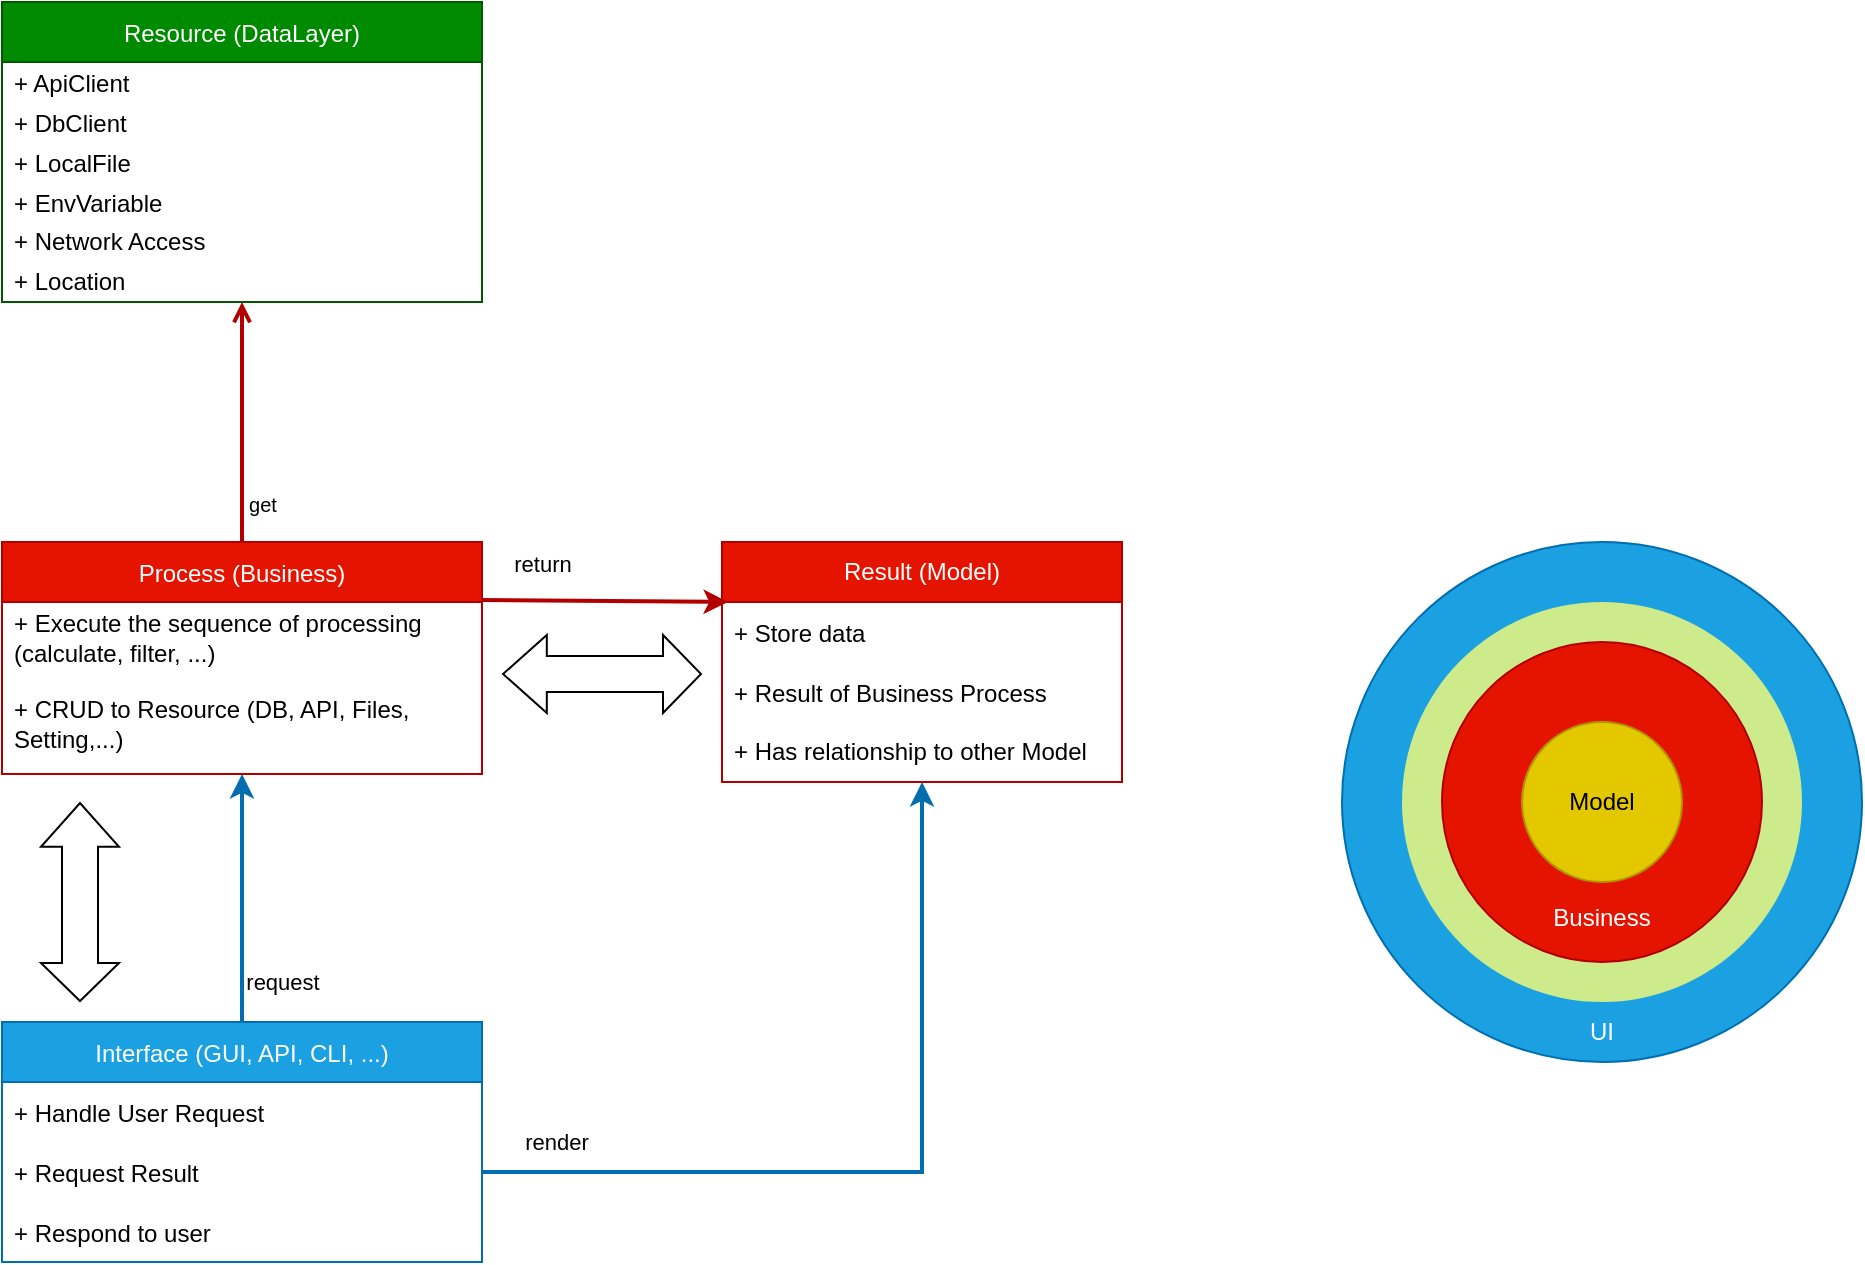 <mxfile version="16.0.0" type="device"><diagram id="OcH5_OHpOVhtE0wGuy3k" name="Page-1"><mxGraphModel dx="946" dy="1772" grid="1" gridSize="10" guides="1" tooltips="1" connect="1" arrows="1" fold="1" page="1" pageScale="1" pageWidth="850" pageHeight="1100" math="0" shadow="0"><root><mxCell id="0"/><mxCell id="1" parent="0"/><mxCell id="KYpw7FYSvGdbpbtmkUre-14" style="edgeStyle=orthogonalEdgeStyle;rounded=0;orthogonalLoop=1;jettySize=auto;html=1;exitX=0.5;exitY=0;exitDx=0;exitDy=0;strokeWidth=2;fillColor=#1ba1e2;strokeColor=#006EAF;" edge="1" parent="1" source="KYpw7FYSvGdbpbtmkUre-1" target="KYpw7FYSvGdbpbtmkUre-5"><mxGeometry relative="1" as="geometry"/></mxCell><mxCell id="KYpw7FYSvGdbpbtmkUre-19" value="request" style="edgeLabel;html=1;align=center;verticalAlign=middle;resizable=0;points=[];rotation=0;" vertex="1" connectable="0" parent="KYpw7FYSvGdbpbtmkUre-14"><mxGeometry x="0.05" y="2" relative="1" as="geometry"><mxPoint x="22" y="45" as="offset"/></mxGeometry></mxCell><mxCell id="KYpw7FYSvGdbpbtmkUre-1" value="Interface (GUI, API, CLI, ...)" style="swimlane;fontStyle=0;childLayout=stackLayout;horizontal=1;startSize=30;horizontalStack=0;resizeParent=1;resizeParentMax=0;resizeLast=0;collapsible=1;marginBottom=0;fillColor=#1ba1e2;fontColor=#ffffff;strokeColor=#006EAF;" vertex="1" parent="1"><mxGeometry x="80" y="280" width="240" height="120" as="geometry"/></mxCell><mxCell id="KYpw7FYSvGdbpbtmkUre-2" value="+ Handle User Request" style="text;strokeColor=none;fillColor=none;align=left;verticalAlign=middle;spacingLeft=4;spacingRight=4;overflow=hidden;points=[[0,0.5],[1,0.5]];portConstraint=eastwest;rotatable=0;" vertex="1" parent="KYpw7FYSvGdbpbtmkUre-1"><mxGeometry y="30" width="240" height="30" as="geometry"/></mxCell><mxCell id="KYpw7FYSvGdbpbtmkUre-3" value="+ Request Result" style="text;strokeColor=none;fillColor=none;align=left;verticalAlign=middle;spacingLeft=4;spacingRight=4;overflow=hidden;points=[[0,0.5],[1,0.5]];portConstraint=eastwest;rotatable=0;" vertex="1" parent="KYpw7FYSvGdbpbtmkUre-1"><mxGeometry y="60" width="240" height="30" as="geometry"/></mxCell><mxCell id="KYpw7FYSvGdbpbtmkUre-4" value="+ Respond to user" style="text;strokeColor=none;fillColor=none;align=left;verticalAlign=middle;spacingLeft=4;spacingRight=4;overflow=hidden;points=[[0,0.5],[1,0.5]];portConstraint=eastwest;rotatable=0;" vertex="1" parent="KYpw7FYSvGdbpbtmkUre-1"><mxGeometry y="90" width="240" height="30" as="geometry"/></mxCell><mxCell id="KYpw7FYSvGdbpbtmkUre-5" value="Process (Business)" style="swimlane;fontStyle=0;childLayout=stackLayout;horizontal=1;startSize=30;horizontalStack=0;resizeParent=1;resizeParentMax=0;resizeLast=0;collapsible=1;marginBottom=0;fillColor=#e51400;fontColor=#ffffff;strokeColor=#B20000;" vertex="1" parent="1"><mxGeometry x="80" y="40" width="240" height="116" as="geometry"/></mxCell><mxCell id="KYpw7FYSvGdbpbtmkUre-6" value="+ Execute the sequence of processing (calculate, filter, ...)" style="text;strokeColor=none;fillColor=none;align=left;verticalAlign=middle;spacingLeft=4;spacingRight=4;overflow=hidden;points=[[0,0.5],[1,0.5]];portConstraint=eastwest;rotatable=0;whiteSpace=wrap;" vertex="1" parent="KYpw7FYSvGdbpbtmkUre-5"><mxGeometry y="30" width="240" height="36" as="geometry"/></mxCell><mxCell id="KYpw7FYSvGdbpbtmkUre-7" value="+ CRUD to Resource (DB, API, Files, Setting,...)" style="text;strokeColor=none;fillColor=none;align=left;verticalAlign=middle;spacingLeft=4;spacingRight=4;overflow=hidden;points=[[0,0.5],[1,0.5]];portConstraint=eastwest;rotatable=0;whiteSpace=wrap;" vertex="1" parent="KYpw7FYSvGdbpbtmkUre-5"><mxGeometry y="66" width="240" height="50" as="geometry"/></mxCell><mxCell id="KYpw7FYSvGdbpbtmkUre-9" value="Result (Model)" style="swimlane;fontStyle=0;childLayout=stackLayout;horizontal=1;startSize=30;horizontalStack=0;resizeParent=1;resizeParentMax=0;resizeLast=0;collapsible=1;marginBottom=0;whiteSpace=wrap;fillColor=#e51400;strokeColor=#B20000;fontColor=#ffffff;" vertex="1" parent="1"><mxGeometry x="440" y="40" width="200" height="120" as="geometry"/></mxCell><mxCell id="KYpw7FYSvGdbpbtmkUre-22" value="+ Store data" style="text;strokeColor=none;fillColor=none;align=left;verticalAlign=middle;spacingLeft=4;spacingRight=4;overflow=hidden;points=[[0,0.5],[1,0.5]];portConstraint=eastwest;rotatable=0;" vertex="1" parent="KYpw7FYSvGdbpbtmkUre-9"><mxGeometry y="30" width="200" height="30" as="geometry"/></mxCell><mxCell id="KYpw7FYSvGdbpbtmkUre-10" value="+ Result of Business Process" style="text;strokeColor=none;fillColor=none;align=left;verticalAlign=middle;spacingLeft=4;spacingRight=4;overflow=hidden;points=[[0,0.5],[1,0.5]];portConstraint=eastwest;rotatable=0;" vertex="1" parent="KYpw7FYSvGdbpbtmkUre-9"><mxGeometry y="60" width="200" height="30" as="geometry"/></mxCell><mxCell id="KYpw7FYSvGdbpbtmkUre-12" value="+ Has relationship to other Model" style="text;strokeColor=none;fillColor=none;align=left;verticalAlign=middle;spacingLeft=4;spacingRight=4;overflow=hidden;points=[[0,0.5],[1,0.5]];portConstraint=eastwest;rotatable=0;whiteSpace=wrap;" vertex="1" parent="KYpw7FYSvGdbpbtmkUre-9"><mxGeometry y="90" width="200" height="30" as="geometry"/></mxCell><mxCell id="KYpw7FYSvGdbpbtmkUre-15" style="rounded=0;orthogonalLoop=1;jettySize=auto;html=1;exitX=1;exitY=0.25;exitDx=0;exitDy=0;strokeWidth=2;fillColor=#e51400;strokeColor=#B20000;entryX=0.015;entryY=0;entryDx=0;entryDy=0;entryPerimeter=0;" edge="1" parent="1" source="KYpw7FYSvGdbpbtmkUre-5" target="KYpw7FYSvGdbpbtmkUre-22"><mxGeometry relative="1" as="geometry"><mxPoint x="480" y="115" as="targetPoint"/></mxGeometry></mxCell><mxCell id="KYpw7FYSvGdbpbtmkUre-21" value="return" style="edgeLabel;html=1;align=center;verticalAlign=middle;resizable=0;points=[];" vertex="1" connectable="0" parent="KYpw7FYSvGdbpbtmkUre-15"><mxGeometry x="-0.087" relative="1" as="geometry"><mxPoint x="-26" y="-19" as="offset"/></mxGeometry></mxCell><mxCell id="KYpw7FYSvGdbpbtmkUre-16" style="edgeStyle=orthogonalEdgeStyle;rounded=0;orthogonalLoop=1;jettySize=auto;html=1;exitX=1;exitY=0.5;exitDx=0;exitDy=0;strokeWidth=2;fillColor=#1ba1e2;strokeColor=#006EAF;" edge="1" parent="1" source="KYpw7FYSvGdbpbtmkUre-3" target="KYpw7FYSvGdbpbtmkUre-9"><mxGeometry relative="1" as="geometry"/></mxCell><mxCell id="KYpw7FYSvGdbpbtmkUre-20" value="render" style="edgeLabel;html=1;align=center;verticalAlign=middle;resizable=0;points=[];" vertex="1" connectable="0" parent="KYpw7FYSvGdbpbtmkUre-16"><mxGeometry x="-0.503" y="-2" relative="1" as="geometry"><mxPoint x="-66" y="-17" as="offset"/></mxGeometry></mxCell><mxCell id="KYpw7FYSvGdbpbtmkUre-17" value="" style="shape=flexArrow;endArrow=classic;startArrow=classic;html=1;rounded=0;width=18;endSize=6.97;" edge="1" parent="1"><mxGeometry width="100" height="100" relative="1" as="geometry"><mxPoint x="119" y="270" as="sourcePoint"/><mxPoint x="119" y="170" as="targetPoint"/></mxGeometry></mxCell><mxCell id="KYpw7FYSvGdbpbtmkUre-18" value="" style="shape=flexArrow;endArrow=classic;startArrow=classic;html=1;rounded=0;width=18;endSize=6.97;" edge="1" parent="1"><mxGeometry width="100" height="100" relative="1" as="geometry"><mxPoint x="430" y="106" as="sourcePoint"/><mxPoint x="330" y="106" as="targetPoint"/></mxGeometry></mxCell><mxCell id="KYpw7FYSvGdbpbtmkUre-25" value="UI" style="ellipse;whiteSpace=wrap;html=1;aspect=fixed;fillColor=#1ba1e2;fontColor=#ffffff;strokeColor=#006EAF;verticalAlign=bottom;spacingBottom=6;" vertex="1" parent="1"><mxGeometry x="750" y="40" width="260" height="260" as="geometry"/></mxCell><mxCell id="KYpw7FYSvGdbpbtmkUre-26" value="" style="ellipse;whiteSpace=wrap;html=1;aspect=fixed;fillColor=#cdeb8b;strokeColor=none;verticalAlign=bottom;spacingBottom=9;" vertex="1" parent="1"><mxGeometry x="780" y="70" width="200" height="200" as="geometry"/></mxCell><mxCell id="KYpw7FYSvGdbpbtmkUre-24" value="Business&lt;br&gt;" style="ellipse;whiteSpace=wrap;html=1;aspect=fixed;fillColor=#e51400;fontColor=#ffffff;strokeColor=#B20000;verticalAlign=bottom;spacingBottom=13;" vertex="1" parent="1"><mxGeometry x="800" y="90" width="160" height="160" as="geometry"/></mxCell><mxCell id="KYpw7FYSvGdbpbtmkUre-23" value="Model" style="ellipse;whiteSpace=wrap;html=1;fillColor=#e3c800;strokeColor=#B09500;fontColor=#000000;" vertex="1" parent="1"><mxGeometry x="840" y="130" width="80" height="80" as="geometry"/></mxCell><mxCell id="KYpw7FYSvGdbpbtmkUre-40" value="Resource (DataLayer)" style="swimlane;fontStyle=0;childLayout=stackLayout;horizontal=1;startSize=30;horizontalStack=0;resizeParent=1;resizeParentMax=0;resizeLast=0;collapsible=1;marginBottom=0;fillColor=#008a00;strokeColor=#005700;fontColor=#ffffff;" vertex="1" parent="1"><mxGeometry x="80" y="-230" width="240" height="150" as="geometry"/></mxCell><mxCell id="KYpw7FYSvGdbpbtmkUre-44" value="+ ApiClient" style="text;strokeColor=none;fillColor=none;align=left;verticalAlign=middle;spacingLeft=4;spacingRight=4;overflow=hidden;points=[[0,0.5],[1,0.5]];portConstraint=eastwest;rotatable=0;" vertex="1" parent="KYpw7FYSvGdbpbtmkUre-40"><mxGeometry y="30" width="240" height="20" as="geometry"/></mxCell><mxCell id="KYpw7FYSvGdbpbtmkUre-45" value="+ DbClient" style="text;strokeColor=none;fillColor=none;align=left;verticalAlign=middle;spacingLeft=4;spacingRight=4;overflow=hidden;points=[[0,0.5],[1,0.5]];portConstraint=eastwest;rotatable=0;" vertex="1" parent="KYpw7FYSvGdbpbtmkUre-40"><mxGeometry y="50" width="240" height="20" as="geometry"/></mxCell><mxCell id="KYpw7FYSvGdbpbtmkUre-43" value="+ LocalFile" style="text;strokeColor=none;fillColor=none;align=left;verticalAlign=middle;spacingLeft=4;spacingRight=4;overflow=hidden;points=[[0,0.5],[1,0.5]];portConstraint=eastwest;rotatable=0;" vertex="1" parent="KYpw7FYSvGdbpbtmkUre-40"><mxGeometry y="70" width="240" height="20" as="geometry"/></mxCell><mxCell id="KYpw7FYSvGdbpbtmkUre-41" value="+ EnvVariable" style="text;strokeColor=none;fillColor=none;align=left;verticalAlign=middle;spacingLeft=4;spacingRight=4;overflow=hidden;points=[[0,0.5],[1,0.5]];portConstraint=eastwest;rotatable=0;" vertex="1" parent="KYpw7FYSvGdbpbtmkUre-40"><mxGeometry y="90" width="240" height="20" as="geometry"/></mxCell><mxCell id="KYpw7FYSvGdbpbtmkUre-46" value="+ Network Access" style="text;strokeColor=none;fillColor=none;align=left;verticalAlign=middle;spacingLeft=4;spacingRight=4;overflow=hidden;points=[[0,0.5],[1,0.5]];portConstraint=eastwest;rotatable=0;whiteSpace=wrap;" vertex="1" parent="KYpw7FYSvGdbpbtmkUre-40"><mxGeometry y="110" width="240" height="20" as="geometry"/></mxCell><mxCell id="KYpw7FYSvGdbpbtmkUre-42" value="+ Location" style="text;strokeColor=none;fillColor=none;align=left;verticalAlign=middle;spacingLeft=4;spacingRight=4;overflow=hidden;points=[[0,0.5],[1,0.5]];portConstraint=eastwest;rotatable=0;whiteSpace=wrap;" vertex="1" parent="KYpw7FYSvGdbpbtmkUre-40"><mxGeometry y="130" width="240" height="20" as="geometry"/></mxCell><mxCell id="KYpw7FYSvGdbpbtmkUre-47" style="rounded=0;orthogonalLoop=1;jettySize=auto;html=1;fontSize=10;endArrow=open;endFill=0;strokeWidth=2;fillColor=#e51400;strokeColor=#B20000;" edge="1" parent="1" source="KYpw7FYSvGdbpbtmkUre-5" target="KYpw7FYSvGdbpbtmkUre-40"><mxGeometry relative="1" as="geometry"><mxPoint x="80" y="115" as="sourcePoint"/></mxGeometry></mxCell><mxCell id="KYpw7FYSvGdbpbtmkUre-48" value="get" style="edgeLabel;html=1;align=center;verticalAlign=middle;resizable=0;points=[];fontSize=10;" vertex="1" connectable="0" parent="KYpw7FYSvGdbpbtmkUre-47"><mxGeometry x="-0.175" y="-1" relative="1" as="geometry"><mxPoint x="9" y="30" as="offset"/></mxGeometry></mxCell></root></mxGraphModel></diagram></mxfile>